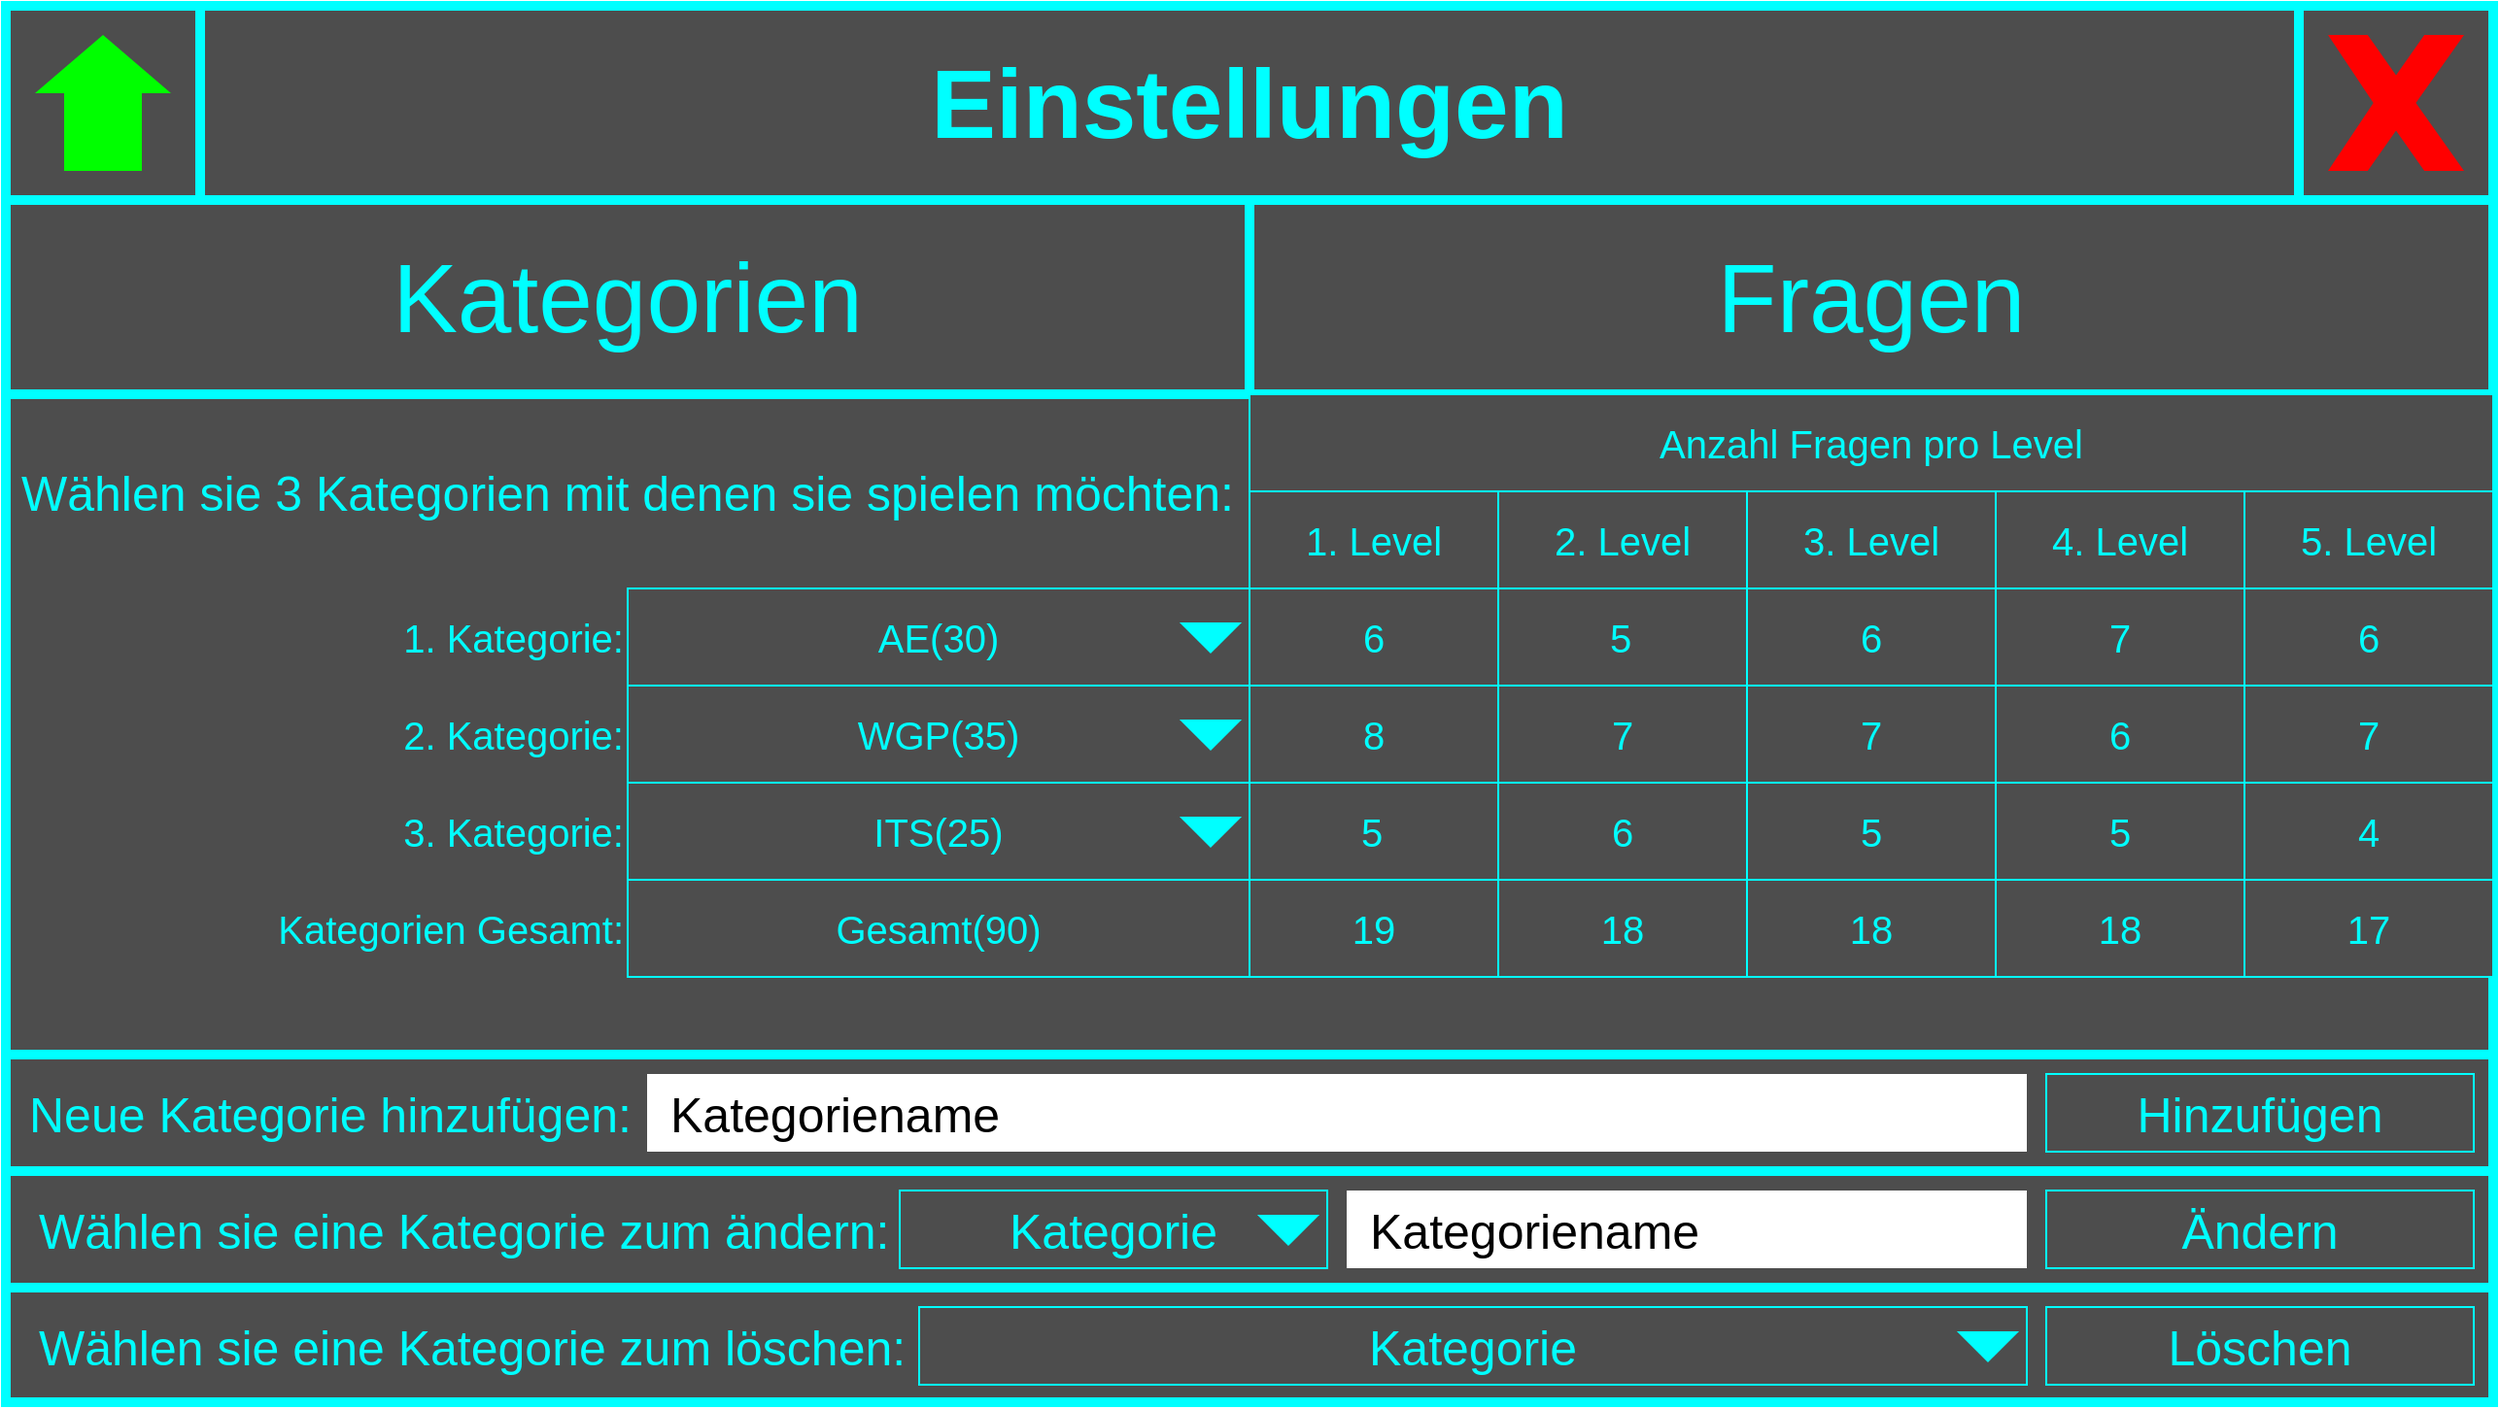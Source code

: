 <mxfile version="14.6.10" type="device"><diagram id="7ufu-2xWMey9KHMllkBW" name="Page-1"><mxGraphModel dx="1038" dy="1648" grid="1" gridSize="10" guides="1" tooltips="1" connect="1" arrows="1" fold="1" page="1" pageScale="1" pageWidth="827" pageHeight="1169" math="0" shadow="0"><root><mxCell id="0"/><mxCell id="1" parent="0"/><mxCell id="PIx4minwWeIDictenfKv-2" value="" style="rounded=0;whiteSpace=wrap;html=1;strokeWidth=5;strokeColor=#00FFFF;fillColor=#4D4D4D;" parent="1" vertex="1"><mxGeometry x="10" y="-1160" width="1280" height="719" as="geometry"/></mxCell><mxCell id="hrVlhJLjyYroPqGzbjyj-2" value="" style="rounded=0;whiteSpace=wrap;html=1;labelBackgroundColor=none;strokeColor=#00FFFF;strokeWidth=5;fillColor=#4D4D4D;" parent="1" vertex="1"><mxGeometry x="10" y="-1160" width="1280" height="100" as="geometry"/></mxCell><mxCell id="PIx4minwWeIDictenfKv-20" value="" style="whiteSpace=wrap;html=1;aspect=fixed;strokeColor=#00FFFF;strokeWidth=5;fillColor=#4D4D4D;" parent="1" vertex="1"><mxGeometry x="1190" y="-1160" width="100" height="100" as="geometry"/></mxCell><mxCell id="PIx4minwWeIDictenfKv-21" value="" style="verticalLabelPosition=bottom;verticalAlign=top;html=1;shape=mxgraph.basic.x;fillColor=#FF0000;strokeColor=none;" parent="1" vertex="1"><mxGeometry x="1205" y="-1145" width="70" height="70" as="geometry"/></mxCell><mxCell id="PIx4minwWeIDictenfKv-22" value="" style="whiteSpace=wrap;html=1;aspect=fixed;strokeWidth=5;strokeColor=#00FFFF;fillColor=#4D4D4D;" parent="1" vertex="1"><mxGeometry x="10" y="-1160" width="100" height="100" as="geometry"/></mxCell><mxCell id="PIx4minwWeIDictenfKv-30" value="" style="group" parent="1" vertex="1" connectable="0"><mxGeometry x="25" y="-1145" width="70" height="70" as="geometry"/></mxCell><mxCell id="PIx4minwWeIDictenfKv-28" value="" style="triangle;whiteSpace=wrap;html=1;direction=north;strokeColor=none;fillColor=#00FF00;" parent="PIx4minwWeIDictenfKv-30" vertex="1"><mxGeometry width="70" height="30" as="geometry"/></mxCell><mxCell id="PIx4minwWeIDictenfKv-29" value="" style="whiteSpace=wrap;html=1;aspect=fixed;strokeColor=none;fillColor=#00FF00;" parent="PIx4minwWeIDictenfKv-30" vertex="1"><mxGeometry x="15" y="30" width="40" height="40" as="geometry"/></mxCell><mxCell id="PIx4minwWeIDictenfKv-70" value="&lt;b&gt;&lt;font style=&quot;font-size: 50px&quot;&gt;&lt;font color=&quot;#00FFFF&quot;&gt;Einstellungen&lt;/font&gt;&lt;/font&gt;&lt;/b&gt;" style="text;html=1;strokeColor=none;fillColor=none;align=center;verticalAlign=middle;whiteSpace=wrap;rounded=0;startSize=30;" parent="1" vertex="1"><mxGeometry x="110" y="-1160" width="1080" height="100" as="geometry"/></mxCell><mxCell id="sjBBq2X07iO_ERmzi-DA-1" value="" style="rounded=0;whiteSpace=wrap;html=1;labelBackgroundColor=none;fontColor=#FF0000;strokeColor=#00FFFF;strokeWidth=5;fillColor=#4D4D4D;align=left;" parent="1" vertex="1"><mxGeometry x="10" y="-1060" width="640" height="100" as="geometry"/></mxCell><mxCell id="sjBBq2X07iO_ERmzi-DA-3" value="" style="rounded=0;whiteSpace=wrap;html=1;labelBackgroundColor=none;fontColor=#FF0000;strokeColor=#00FFFF;strokeWidth=5;fillColor=#4D4D4D;align=left;" parent="1" vertex="1"><mxGeometry x="650" y="-1060" width="640" height="100" as="geometry"/></mxCell><mxCell id="sjBBq2X07iO_ERmzi-DA-4" value="&lt;font style=&quot;font-size: 50px&quot;&gt;&lt;font color=&quot;#00FFFF&quot;&gt;Kategorien&lt;/font&gt;&lt;/font&gt;" style="text;html=1;strokeColor=none;fillColor=none;align=center;verticalAlign=middle;whiteSpace=wrap;rounded=0;startSize=30;" parent="1" vertex="1"><mxGeometry x="10" y="-1060" width="640" height="100" as="geometry"/></mxCell><mxCell id="sjBBq2X07iO_ERmzi-DA-5" value="&lt;font style=&quot;font-size: 50px&quot;&gt;&lt;font color=&quot;#00FFFF&quot;&gt;Fragen&lt;/font&gt;&lt;/font&gt;" style="text;html=1;strokeColor=none;fillColor=none;align=center;verticalAlign=middle;whiteSpace=wrap;rounded=0;startSize=30;" parent="1" vertex="1"><mxGeometry x="650" y="-1060" width="640" height="100" as="geometry"/></mxCell><mxCell id="sjBBq2X07iO_ERmzi-DA-7" value="&lt;font style=&quot;font-size: 25px&quot; color=&quot;#00FFFF&quot;&gt;Wählen sie 3 Kategorien mit denen sie spielen möchten:&lt;/font&gt;" style="text;html=1;strokeColor=none;fillColor=none;align=center;verticalAlign=middle;whiteSpace=wrap;rounded=0;labelBackgroundColor=none;fontColor=#FF0000;" parent="1" vertex="1"><mxGeometry x="10" y="-960" width="640" height="100" as="geometry"/></mxCell><mxCell id="y6dfgPu-Hvc1mwl7-cgn-1" value="&lt;div align=&quot;right&quot;&gt;&lt;font style=&quot;font-size: 20px&quot; color=&quot;#00FFFF&quot;&gt;1. Kategorie:&lt;/font&gt;&lt;/div&gt;" style="text;html=1;strokeColor=none;fillColor=none;align=right;verticalAlign=middle;whiteSpace=wrap;rounded=0;" parent="1" vertex="1"><mxGeometry x="10" y="-860" width="320" height="50" as="geometry"/></mxCell><mxCell id="y6dfgPu-Hvc1mwl7-cgn-2" value="&lt;div align=&quot;right&quot;&gt;&lt;font style=&quot;font-size: 20px&quot; color=&quot;#00FFFF&quot;&gt;2. Kategorie:&lt;/font&gt;&lt;/div&gt;" style="text;html=1;strokeColor=none;fillColor=none;align=right;verticalAlign=middle;whiteSpace=wrap;rounded=0;" parent="1" vertex="1"><mxGeometry x="10" y="-810" width="320" height="50" as="geometry"/></mxCell><mxCell id="y6dfgPu-Hvc1mwl7-cgn-3" value="&lt;div align=&quot;right&quot;&gt;&lt;font style=&quot;font-size: 20px&quot; color=&quot;#00FFFF&quot;&gt;3. Kategorie:&lt;/font&gt;&lt;/div&gt;" style="text;html=1;strokeColor=none;fillColor=none;align=right;verticalAlign=middle;whiteSpace=wrap;rounded=0;" parent="1" vertex="1"><mxGeometry x="10" y="-760" width="320" height="50" as="geometry"/></mxCell><mxCell id="y6dfgPu-Hvc1mwl7-cgn-4" value="&lt;div align=&quot;right&quot;&gt;&lt;font style=&quot;font-size: 20px&quot; color=&quot;#00FFFF&quot;&gt;Kategorien Gesamt:&lt;/font&gt;&lt;/div&gt;" style="text;html=1;strokeColor=none;fillColor=none;align=right;verticalAlign=middle;whiteSpace=wrap;rounded=0;" parent="1" vertex="1"><mxGeometry x="10" y="-710" width="320" height="50" as="geometry"/></mxCell><mxCell id="y6dfgPu-Hvc1mwl7-cgn-6" value="" style="rounded=0;whiteSpace=wrap;html=1;strokeColor=#00FFFF;fillColor=#4D4D4D;" parent="1" vertex="1"><mxGeometry x="330" y="-860" width="320" height="50" as="geometry"/></mxCell><mxCell id="y6dfgPu-Hvc1mwl7-cgn-7" value="" style="rounded=0;whiteSpace=wrap;html=1;strokeColor=#00FFFF;fillColor=#4D4D4D;" parent="1" vertex="1"><mxGeometry x="330" y="-810" width="320" height="50" as="geometry"/></mxCell><mxCell id="y6dfgPu-Hvc1mwl7-cgn-8" value="" style="rounded=0;whiteSpace=wrap;html=1;strokeColor=#00FFFF;fillColor=#4D4D4D;" parent="1" vertex="1"><mxGeometry x="330" y="-760" width="320" height="50" as="geometry"/></mxCell><mxCell id="y6dfgPu-Hvc1mwl7-cgn-9" value="" style="rounded=0;whiteSpace=wrap;html=1;strokeColor=#00FFFF;fillColor=#4D4D4D;" parent="1" vertex="1"><mxGeometry x="330" y="-710" width="320" height="50" as="geometry"/></mxCell><mxCell id="y6dfgPu-Hvc1mwl7-cgn-10" value="" style="rounded=0;whiteSpace=wrap;html=1;strokeColor=#00FFFF;fillColor=#4D4D4D;" parent="1" vertex="1"><mxGeometry x="650" y="-960" width="640" height="50" as="geometry"/></mxCell><mxCell id="y6dfgPu-Hvc1mwl7-cgn-11" value="&lt;div align=&quot;center&quot;&gt;&lt;font style=&quot;font-size: 20px&quot; color=&quot;#00FFFF&quot;&gt;Anzahl Fragen pro Level&lt;br&gt;&lt;/font&gt;&lt;/div&gt;" style="text;html=1;strokeColor=none;fillColor=none;align=center;verticalAlign=middle;whiteSpace=wrap;rounded=0;" parent="1" vertex="1"><mxGeometry x="650" y="-960" width="640" height="50" as="geometry"/></mxCell><mxCell id="y6dfgPu-Hvc1mwl7-cgn-12" value="" style="rounded=0;whiteSpace=wrap;html=1;strokeColor=#00FFFF;fillColor=#4D4D4D;" parent="1" vertex="1"><mxGeometry x="650" y="-910" width="128" height="50" as="geometry"/></mxCell><mxCell id="y6dfgPu-Hvc1mwl7-cgn-13" value="" style="rounded=0;whiteSpace=wrap;html=1;strokeColor=#00FFFF;fillColor=#4D4D4D;" parent="1" vertex="1"><mxGeometry x="778" y="-910" width="128" height="50" as="geometry"/></mxCell><mxCell id="y6dfgPu-Hvc1mwl7-cgn-14" value="" style="rounded=0;whiteSpace=wrap;html=1;strokeColor=#00FFFF;fillColor=#4D4D4D;" parent="1" vertex="1"><mxGeometry x="906" y="-910" width="128" height="50" as="geometry"/></mxCell><mxCell id="y6dfgPu-Hvc1mwl7-cgn-15" value="" style="rounded=0;whiteSpace=wrap;html=1;strokeColor=#00FFFF;fillColor=#4D4D4D;" parent="1" vertex="1"><mxGeometry x="1034" y="-910" width="128" height="50" as="geometry"/></mxCell><mxCell id="y6dfgPu-Hvc1mwl7-cgn-16" value="" style="rounded=0;whiteSpace=wrap;html=1;strokeColor=#00FFFF;fillColor=#4D4D4D;" parent="1" vertex="1"><mxGeometry x="1162" y="-910" width="128" height="50" as="geometry"/></mxCell><mxCell id="y6dfgPu-Hvc1mwl7-cgn-17" value="" style="rounded=0;whiteSpace=wrap;html=1;strokeColor=#00FFFF;fillColor=#4D4D4D;" parent="1" vertex="1"><mxGeometry x="650" y="-860" width="128" height="50" as="geometry"/></mxCell><mxCell id="y6dfgPu-Hvc1mwl7-cgn-18" value="" style="rounded=0;whiteSpace=wrap;html=1;strokeColor=#00FFFF;fillColor=#4D4D4D;" parent="1" vertex="1"><mxGeometry x="778" y="-860" width="128" height="50" as="geometry"/></mxCell><mxCell id="y6dfgPu-Hvc1mwl7-cgn-19" value="" style="rounded=0;whiteSpace=wrap;html=1;strokeColor=#00FFFF;fillColor=#4D4D4D;" parent="1" vertex="1"><mxGeometry x="906" y="-860" width="128" height="50" as="geometry"/></mxCell><mxCell id="y6dfgPu-Hvc1mwl7-cgn-20" value="" style="rounded=0;whiteSpace=wrap;html=1;strokeColor=#00FFFF;fillColor=#4D4D4D;" parent="1" vertex="1"><mxGeometry x="1034" y="-860" width="128" height="50" as="geometry"/></mxCell><mxCell id="y6dfgPu-Hvc1mwl7-cgn-21" value="" style="rounded=0;whiteSpace=wrap;html=1;strokeColor=#00FFFF;fillColor=#4D4D4D;" parent="1" vertex="1"><mxGeometry x="1162" y="-860" width="128" height="50" as="geometry"/></mxCell><mxCell id="y6dfgPu-Hvc1mwl7-cgn-22" value="" style="rounded=0;whiteSpace=wrap;html=1;strokeColor=#00FFFF;fillColor=#4D4D4D;" parent="1" vertex="1"><mxGeometry x="650" y="-810" width="128" height="50" as="geometry"/></mxCell><mxCell id="y6dfgPu-Hvc1mwl7-cgn-23" value="" style="rounded=0;whiteSpace=wrap;html=1;strokeColor=#00FFFF;fillColor=#4D4D4D;" parent="1" vertex="1"><mxGeometry x="778" y="-810" width="128" height="50" as="geometry"/></mxCell><mxCell id="y6dfgPu-Hvc1mwl7-cgn-24" value="" style="rounded=0;whiteSpace=wrap;html=1;strokeColor=#00FFFF;fillColor=#4D4D4D;" parent="1" vertex="1"><mxGeometry x="906" y="-810" width="128" height="50" as="geometry"/></mxCell><mxCell id="y6dfgPu-Hvc1mwl7-cgn-25" value="" style="rounded=0;whiteSpace=wrap;html=1;strokeColor=#00FFFF;fillColor=#4D4D4D;" parent="1" vertex="1"><mxGeometry x="1034" y="-810" width="128" height="50" as="geometry"/></mxCell><mxCell id="y6dfgPu-Hvc1mwl7-cgn-26" value="" style="rounded=0;whiteSpace=wrap;html=1;strokeColor=#00FFFF;fillColor=#4D4D4D;" parent="1" vertex="1"><mxGeometry x="1162" y="-810" width="128" height="50" as="geometry"/></mxCell><mxCell id="y6dfgPu-Hvc1mwl7-cgn-27" value="" style="rounded=0;whiteSpace=wrap;html=1;strokeColor=#00FFFF;fillColor=#4D4D4D;" parent="1" vertex="1"><mxGeometry x="650" y="-760" width="128" height="50" as="geometry"/></mxCell><mxCell id="y6dfgPu-Hvc1mwl7-cgn-28" value="" style="rounded=0;whiteSpace=wrap;html=1;strokeColor=#00FFFF;fillColor=#4D4D4D;" parent="1" vertex="1"><mxGeometry x="778" y="-760" width="128" height="50" as="geometry"/></mxCell><mxCell id="y6dfgPu-Hvc1mwl7-cgn-29" value="" style="rounded=0;whiteSpace=wrap;html=1;strokeColor=#00FFFF;fillColor=#4D4D4D;" parent="1" vertex="1"><mxGeometry x="906" y="-760" width="128" height="50" as="geometry"/></mxCell><mxCell id="y6dfgPu-Hvc1mwl7-cgn-30" value="" style="rounded=0;whiteSpace=wrap;html=1;strokeColor=#00FFFF;fillColor=#4D4D4D;" parent="1" vertex="1"><mxGeometry x="1034" y="-760" width="128" height="50" as="geometry"/></mxCell><mxCell id="y6dfgPu-Hvc1mwl7-cgn-31" value="" style="rounded=0;whiteSpace=wrap;html=1;strokeColor=#00FFFF;fillColor=#4D4D4D;" parent="1" vertex="1"><mxGeometry x="1162" y="-760" width="128" height="50" as="geometry"/></mxCell><mxCell id="y6dfgPu-Hvc1mwl7-cgn-32" value="" style="rounded=0;whiteSpace=wrap;html=1;strokeColor=#00FFFF;fillColor=#4D4D4D;" parent="1" vertex="1"><mxGeometry x="650" y="-710" width="128" height="50" as="geometry"/></mxCell><mxCell id="y6dfgPu-Hvc1mwl7-cgn-33" value="" style="rounded=0;whiteSpace=wrap;html=1;strokeColor=#00FFFF;fillColor=#4D4D4D;" parent="1" vertex="1"><mxGeometry x="778" y="-710" width="128" height="50" as="geometry"/></mxCell><mxCell id="y6dfgPu-Hvc1mwl7-cgn-34" value="" style="rounded=0;whiteSpace=wrap;html=1;strokeColor=#00FFFF;fillColor=#4D4D4D;" parent="1" vertex="1"><mxGeometry x="906" y="-710" width="128" height="50" as="geometry"/></mxCell><mxCell id="y6dfgPu-Hvc1mwl7-cgn-35" value="" style="rounded=0;whiteSpace=wrap;html=1;strokeColor=#00FFFF;fillColor=#4D4D4D;" parent="1" vertex="1"><mxGeometry x="1034" y="-710" width="128" height="50" as="geometry"/></mxCell><mxCell id="y6dfgPu-Hvc1mwl7-cgn-36" value="" style="rounded=0;whiteSpace=wrap;html=1;strokeColor=#00FFFF;fillColor=#4D4D4D;" parent="1" vertex="1"><mxGeometry x="1162" y="-710" width="128" height="50" as="geometry"/></mxCell><mxCell id="y6dfgPu-Hvc1mwl7-cgn-37" value="&lt;div&gt;&lt;font style=&quot;font-size: 20px&quot; color=&quot;#00FFFF&quot;&gt;1. Level&lt;br&gt;&lt;/font&gt;&lt;/div&gt;" style="text;html=1;strokeColor=none;fillColor=none;align=center;verticalAlign=middle;whiteSpace=wrap;rounded=0;" parent="1" vertex="1"><mxGeometry x="650" y="-910" width="128" height="50" as="geometry"/></mxCell><mxCell id="y6dfgPu-Hvc1mwl7-cgn-38" value="&lt;div&gt;&lt;font style=&quot;font-size: 20px&quot; color=&quot;#00FFFF&quot;&gt;2. Level&lt;br&gt;&lt;/font&gt;&lt;/div&gt;" style="text;html=1;strokeColor=none;fillColor=none;align=center;verticalAlign=middle;whiteSpace=wrap;rounded=0;" parent="1" vertex="1"><mxGeometry x="778" y="-910" width="128" height="50" as="geometry"/></mxCell><mxCell id="y6dfgPu-Hvc1mwl7-cgn-39" value="&lt;div&gt;&lt;font style=&quot;font-size: 20px&quot; color=&quot;#00FFFF&quot;&gt;3. Level&lt;br&gt;&lt;/font&gt;&lt;/div&gt;" style="text;html=1;strokeColor=none;fillColor=none;align=center;verticalAlign=middle;whiteSpace=wrap;rounded=0;" parent="1" vertex="1"><mxGeometry x="906" y="-910" width="128" height="50" as="geometry"/></mxCell><mxCell id="y6dfgPu-Hvc1mwl7-cgn-40" value="&lt;div&gt;&lt;font style=&quot;font-size: 20px&quot; color=&quot;#00FFFF&quot;&gt;4. Level&lt;br&gt;&lt;/font&gt;&lt;/div&gt;" style="text;html=1;strokeColor=none;fillColor=none;align=center;verticalAlign=middle;whiteSpace=wrap;rounded=0;" parent="1" vertex="1"><mxGeometry x="1034" y="-910" width="128" height="50" as="geometry"/></mxCell><mxCell id="y6dfgPu-Hvc1mwl7-cgn-41" value="&lt;div&gt;&lt;font style=&quot;font-size: 20px&quot; color=&quot;#00FFFF&quot;&gt;5. Level&lt;br&gt;&lt;/font&gt;&lt;/div&gt;" style="text;html=1;strokeColor=none;fillColor=none;align=center;verticalAlign=middle;whiteSpace=wrap;rounded=0;" parent="1" vertex="1"><mxGeometry x="1162" y="-910" width="128" height="50" as="geometry"/></mxCell><mxCell id="y6dfgPu-Hvc1mwl7-cgn-43" value="&lt;div&gt;&lt;font style=&quot;font-size: 20px&quot; color=&quot;#00FFFF&quot;&gt;AE(30)&lt;/font&gt;&lt;/div&gt;" style="text;html=1;strokeColor=none;fillColor=none;align=center;verticalAlign=middle;whiteSpace=wrap;rounded=0;" parent="1" vertex="1"><mxGeometry x="330" y="-860" width="320" height="50" as="geometry"/></mxCell><mxCell id="y6dfgPu-Hvc1mwl7-cgn-44" value="&lt;div&gt;&lt;font style=&quot;font-size: 20px&quot; color=&quot;#00FFFF&quot;&gt;WGP(35)&lt;/font&gt;&lt;/div&gt;" style="text;html=1;strokeColor=none;fillColor=none;align=center;verticalAlign=middle;whiteSpace=wrap;rounded=0;" parent="1" vertex="1"><mxGeometry x="330" y="-810" width="320" height="50" as="geometry"/></mxCell><mxCell id="y6dfgPu-Hvc1mwl7-cgn-45" value="&lt;div&gt;&lt;font style=&quot;font-size: 20px&quot; color=&quot;#00FFFF&quot;&gt;ITS(25)&lt;/font&gt;&lt;/div&gt;" style="text;html=1;strokeColor=none;fillColor=none;align=center;verticalAlign=middle;whiteSpace=wrap;rounded=0;" parent="1" vertex="1"><mxGeometry x="330" y="-760" width="320" height="50" as="geometry"/></mxCell><mxCell id="y6dfgPu-Hvc1mwl7-cgn-46" value="&lt;font style=&quot;font-size: 20px&quot; color=&quot;#00FFFF&quot;&gt;Gesamt(90)&lt;/font&gt;" style="text;html=1;strokeColor=none;fillColor=none;align=center;verticalAlign=middle;whiteSpace=wrap;rounded=0;" parent="1" vertex="1"><mxGeometry x="330" y="-710" width="320" height="50" as="geometry"/></mxCell><mxCell id="y6dfgPu-Hvc1mwl7-cgn-47" value="&lt;div&gt;&lt;font style=&quot;font-size: 20px&quot; color=&quot;#00FFFF&quot;&gt;6&lt;br&gt;&lt;/font&gt;&lt;/div&gt;" style="text;html=1;strokeColor=none;fillColor=none;align=center;verticalAlign=middle;whiteSpace=wrap;rounded=0;" parent="1" vertex="1"><mxGeometry x="650" y="-860" width="128" height="50" as="geometry"/></mxCell><mxCell id="y6dfgPu-Hvc1mwl7-cgn-48" value="&lt;div&gt;&lt;font style=&quot;font-size: 20px&quot; color=&quot;#00FFFF&quot;&gt;5&lt;br&gt;&lt;/font&gt;&lt;/div&gt;" style="text;html=1;strokeColor=none;fillColor=none;align=center;verticalAlign=middle;whiteSpace=wrap;rounded=0;" parent="1" vertex="1"><mxGeometry x="777" y="-860" width="128" height="50" as="geometry"/></mxCell><mxCell id="y6dfgPu-Hvc1mwl7-cgn-49" value="&lt;div&gt;&lt;font style=&quot;font-size: 20px&quot; color=&quot;#00FFFF&quot;&gt;6&lt;br&gt;&lt;/font&gt;&lt;/div&gt;" style="text;html=1;strokeColor=none;fillColor=none;align=center;verticalAlign=middle;whiteSpace=wrap;rounded=0;" parent="1" vertex="1"><mxGeometry x="906" y="-860" width="128" height="50" as="geometry"/></mxCell><mxCell id="y6dfgPu-Hvc1mwl7-cgn-50" value="&lt;div&gt;&lt;font style=&quot;font-size: 20px&quot; color=&quot;#00FFFF&quot;&gt;7&lt;/font&gt;&lt;/div&gt;" style="text;html=1;strokeColor=none;fillColor=none;align=center;verticalAlign=middle;whiteSpace=wrap;rounded=0;" parent="1" vertex="1"><mxGeometry x="1034" y="-860" width="128" height="50" as="geometry"/></mxCell><mxCell id="y6dfgPu-Hvc1mwl7-cgn-51" value="&lt;div&gt;&lt;font style=&quot;font-size: 20px&quot; color=&quot;#00FFFF&quot;&gt;6&lt;br&gt;&lt;/font&gt;&lt;/div&gt;" style="text;html=1;strokeColor=none;fillColor=none;align=center;verticalAlign=middle;whiteSpace=wrap;rounded=0;" parent="1" vertex="1"><mxGeometry x="1162" y="-860" width="128" height="50" as="geometry"/></mxCell><mxCell id="y6dfgPu-Hvc1mwl7-cgn-52" value="&lt;div&gt;&lt;font style=&quot;font-size: 20px&quot; color=&quot;#00FFFF&quot;&gt;8&lt;br&gt;&lt;/font&gt;&lt;/div&gt;" style="text;html=1;strokeColor=none;fillColor=none;align=center;verticalAlign=middle;whiteSpace=wrap;rounded=0;" parent="1" vertex="1"><mxGeometry x="650" y="-810" width="128" height="50" as="geometry"/></mxCell><mxCell id="y6dfgPu-Hvc1mwl7-cgn-53" value="&lt;div&gt;&lt;font style=&quot;font-size: 20px&quot; color=&quot;#00FFFF&quot;&gt;7&lt;/font&gt;&lt;/div&gt;" style="text;html=1;strokeColor=none;fillColor=none;align=center;verticalAlign=middle;whiteSpace=wrap;rounded=0;" parent="1" vertex="1"><mxGeometry x="778" y="-810" width="128" height="50" as="geometry"/></mxCell><mxCell id="y6dfgPu-Hvc1mwl7-cgn-54" value="&lt;div&gt;&lt;font style=&quot;font-size: 20px&quot; color=&quot;#00FFFF&quot;&gt;7&lt;/font&gt;&lt;/div&gt;" style="text;html=1;strokeColor=none;fillColor=none;align=center;verticalAlign=middle;whiteSpace=wrap;rounded=0;" parent="1" vertex="1"><mxGeometry x="906" y="-810" width="128" height="50" as="geometry"/></mxCell><mxCell id="y6dfgPu-Hvc1mwl7-cgn-55" value="&lt;div&gt;&lt;font style=&quot;font-size: 20px&quot; color=&quot;#00FFFF&quot;&gt;6&lt;/font&gt;&lt;/div&gt;" style="text;html=1;strokeColor=none;fillColor=none;align=center;verticalAlign=middle;whiteSpace=wrap;rounded=0;" parent="1" vertex="1"><mxGeometry x="1034" y="-810" width="128" height="50" as="geometry"/></mxCell><mxCell id="y6dfgPu-Hvc1mwl7-cgn-56" value="&lt;div&gt;&lt;font style=&quot;font-size: 20px&quot; color=&quot;#00FFFF&quot;&gt;7&lt;/font&gt;&lt;/div&gt;" style="text;html=1;strokeColor=none;fillColor=none;align=center;verticalAlign=middle;whiteSpace=wrap;rounded=0;" parent="1" vertex="1"><mxGeometry x="1162" y="-810" width="128" height="50" as="geometry"/></mxCell><mxCell id="y6dfgPu-Hvc1mwl7-cgn-57" value="&lt;div&gt;&lt;font style=&quot;font-size: 20px&quot; color=&quot;#00FFFF&quot;&gt;5&lt;br&gt;&lt;/font&gt;&lt;/div&gt;" style="text;html=1;strokeColor=none;fillColor=none;align=center;verticalAlign=middle;whiteSpace=wrap;rounded=0;" parent="1" vertex="1"><mxGeometry x="906" y="-760" width="128" height="50" as="geometry"/></mxCell><mxCell id="y6dfgPu-Hvc1mwl7-cgn-58" value="&lt;div&gt;&lt;font style=&quot;font-size: 20px&quot; color=&quot;#00FFFF&quot;&gt;5&lt;br&gt;&lt;/font&gt;&lt;/div&gt;" style="text;html=1;strokeColor=none;fillColor=none;align=center;verticalAlign=middle;whiteSpace=wrap;rounded=0;" parent="1" vertex="1"><mxGeometry x="1034" y="-760" width="128" height="50" as="geometry"/></mxCell><mxCell id="y6dfgPu-Hvc1mwl7-cgn-59" value="&lt;div&gt;&lt;font style=&quot;font-size: 20px&quot; color=&quot;#00FFFF&quot;&gt;5&lt;br&gt;&lt;/font&gt;&lt;/div&gt;" style="text;html=1;strokeColor=none;fillColor=none;align=center;verticalAlign=middle;whiteSpace=wrap;rounded=0;" parent="1" vertex="1"><mxGeometry x="649" y="-760" width="128" height="50" as="geometry"/></mxCell><mxCell id="y6dfgPu-Hvc1mwl7-cgn-60" value="&lt;div&gt;&lt;font style=&quot;font-size: 20px&quot; color=&quot;#00FFFF&quot;&gt;6&lt;br&gt;&lt;/font&gt;&lt;/div&gt;" style="text;html=1;strokeColor=none;fillColor=none;align=center;verticalAlign=middle;whiteSpace=wrap;rounded=0;" parent="1" vertex="1"><mxGeometry x="778" y="-760" width="128" height="50" as="geometry"/></mxCell><mxCell id="y6dfgPu-Hvc1mwl7-cgn-61" value="&lt;div&gt;&lt;font style=&quot;font-size: 20px&quot; color=&quot;#00FFFF&quot;&gt;4&lt;br&gt;&lt;/font&gt;&lt;/div&gt;" style="text;html=1;strokeColor=none;fillColor=none;align=center;verticalAlign=middle;whiteSpace=wrap;rounded=0;" parent="1" vertex="1"><mxGeometry x="1162" y="-760" width="128" height="50" as="geometry"/></mxCell><mxCell id="y6dfgPu-Hvc1mwl7-cgn-62" value="&lt;div&gt;&lt;font style=&quot;font-size: 20px&quot; color=&quot;#00FFFF&quot;&gt;19&lt;br&gt;&lt;/font&gt;&lt;/div&gt;" style="text;html=1;strokeColor=none;fillColor=none;align=center;verticalAlign=middle;whiteSpace=wrap;rounded=0;" parent="1" vertex="1"><mxGeometry x="650" y="-710" width="128" height="50" as="geometry"/></mxCell><mxCell id="y6dfgPu-Hvc1mwl7-cgn-63" value="&lt;div&gt;&lt;font style=&quot;font-size: 20px&quot; color=&quot;#00FFFF&quot;&gt;18&lt;br&gt;&lt;/font&gt;&lt;/div&gt;" style="text;html=1;strokeColor=none;fillColor=none;align=center;verticalAlign=middle;whiteSpace=wrap;rounded=0;" parent="1" vertex="1"><mxGeometry x="778" y="-710" width="128" height="50" as="geometry"/></mxCell><mxCell id="y6dfgPu-Hvc1mwl7-cgn-64" value="&lt;div&gt;&lt;font style=&quot;font-size: 20px&quot; color=&quot;#00FFFF&quot;&gt;18&lt;br&gt;&lt;/font&gt;&lt;/div&gt;" style="text;html=1;strokeColor=none;fillColor=none;align=center;verticalAlign=middle;whiteSpace=wrap;rounded=0;" parent="1" vertex="1"><mxGeometry x="906" y="-710" width="128" height="50" as="geometry"/></mxCell><mxCell id="y6dfgPu-Hvc1mwl7-cgn-65" value="&lt;div&gt;&lt;font style=&quot;font-size: 20px&quot; color=&quot;#00FFFF&quot;&gt;18&lt;br&gt;&lt;/font&gt;&lt;/div&gt;" style="text;html=1;strokeColor=none;fillColor=none;align=center;verticalAlign=middle;whiteSpace=wrap;rounded=0;" parent="1" vertex="1"><mxGeometry x="1034" y="-710" width="128" height="50" as="geometry"/></mxCell><mxCell id="y6dfgPu-Hvc1mwl7-cgn-66" value="&lt;div&gt;&lt;font style=&quot;font-size: 20px&quot; color=&quot;#00FFFF&quot;&gt;17&lt;br&gt;&lt;/font&gt;&lt;/div&gt;" style="text;html=1;strokeColor=none;fillColor=none;align=center;verticalAlign=middle;whiteSpace=wrap;rounded=0;" parent="1" vertex="1"><mxGeometry x="1162" y="-710" width="128" height="50" as="geometry"/></mxCell><mxCell id="T2e6TXy8Re8sRtVsRHi8-1" value="" style="rounded=0;whiteSpace=wrap;html=1;strokeColor=#00FFFF;fillColor=none;strokeWidth=5;" vertex="1" parent="1"><mxGeometry x="10" y="-620" width="1280" height="60" as="geometry"/></mxCell><mxCell id="T2e6TXy8Re8sRtVsRHi8-2" value="" style="rounded=0;whiteSpace=wrap;html=1;strokeColor=#00FFFF;fillColor=none;strokeWidth=5;" vertex="1" parent="1"><mxGeometry x="10" y="-560" width="1280" height="60" as="geometry"/></mxCell><mxCell id="T2e6TXy8Re8sRtVsRHi8-3" value="Neue Kategorie hinzufügen:" style="text;html=1;strokeColor=none;fillColor=none;align=left;verticalAlign=middle;whiteSpace=wrap;rounded=0;fontColor=#00FFFF;fontSize=25;" vertex="1" parent="1"><mxGeometry x="20" y="-620" width="320" height="60" as="geometry"/></mxCell><mxCell id="T2e6TXy8Re8sRtVsRHi8-4" value="" style="rounded=0;whiteSpace=wrap;html=1;fontSize=25;fontColor=#00FFFF;strokeWidth=5;align=left;strokeColor=none;" vertex="1" parent="1"><mxGeometry x="340" y="-610" width="710" height="40" as="geometry"/></mxCell><mxCell id="T2e6TXy8Re8sRtVsRHi8-5" value="Hinzufügen" style="text;html=1;fillColor=none;align=center;verticalAlign=middle;whiteSpace=wrap;rounded=0;fontColor=#00FFFF;fontSize=25;strokeColor=#00FFFF;" vertex="1" parent="1"><mxGeometry x="1060" y="-610" width="220" height="40" as="geometry"/></mxCell><mxCell id="T2e6TXy8Re8sRtVsRHi8-7" value="Wählen sie eine Kategorie zum ändern:" style="text;html=1;strokeColor=none;fillColor=none;align=left;verticalAlign=middle;whiteSpace=wrap;rounded=0;fontColor=#00FFFF;fontSize=25;" vertex="1" parent="1"><mxGeometry x="25" y="-560" width="445" height="60" as="geometry"/></mxCell><mxCell id="T2e6TXy8Re8sRtVsRHi8-8" value="Ändern" style="text;html=1;fillColor=none;align=center;verticalAlign=middle;whiteSpace=wrap;rounded=0;fontColor=#00FFFF;fontSize=25;strokeColor=#00FFFF;" vertex="1" parent="1"><mxGeometry x="1060" y="-550" width="220" height="40" as="geometry"/></mxCell><mxCell id="T2e6TXy8Re8sRtVsRHi8-10" value="Kategorie" style="text;html=1;fillColor=none;align=center;verticalAlign=middle;whiteSpace=wrap;rounded=0;fontColor=#00FFFF;fontSize=25;strokeColor=#00FFFF;" vertex="1" parent="1"><mxGeometry x="470" y="-550" width="220" height="40" as="geometry"/></mxCell><mxCell id="T2e6TXy8Re8sRtVsRHi8-11" value="" style="rounded=0;whiteSpace=wrap;html=1;fontSize=25;fontColor=#00FFFF;strokeWidth=5;align=left;strokeColor=none;" vertex="1" parent="1"><mxGeometry x="700" y="-550" width="350" height="40" as="geometry"/></mxCell><mxCell id="T2e6TXy8Re8sRtVsRHi8-12" value="Kategoriename" style="text;html=1;fillColor=none;align=left;verticalAlign=middle;whiteSpace=wrap;rounded=0;fontSize=25;" vertex="1" parent="1"><mxGeometry x="350" y="-610" width="700" height="40" as="geometry"/></mxCell><mxCell id="T2e6TXy8Re8sRtVsRHi8-13" value="Kategoriename" style="text;html=1;fillColor=none;align=left;verticalAlign=middle;whiteSpace=wrap;rounded=0;fontSize=25;" vertex="1" parent="1"><mxGeometry x="710" y="-550" width="340" height="40" as="geometry"/></mxCell><mxCell id="T2e6TXy8Re8sRtVsRHi8-14" value="Wählen sie eine Kategorie zum löschen:" style="text;html=1;strokeColor=none;fillColor=none;align=left;verticalAlign=middle;whiteSpace=wrap;rounded=0;fontColor=#00FFFF;fontSize=25;" vertex="1" parent="1"><mxGeometry x="25" y="-500" width="455" height="60" as="geometry"/></mxCell><mxCell id="T2e6TXy8Re8sRtVsRHi8-15" value="Kategorie" style="text;html=1;fillColor=none;align=center;verticalAlign=middle;whiteSpace=wrap;rounded=0;fontColor=#00FFFF;fontSize=25;strokeColor=#00FFFF;" vertex="1" parent="1"><mxGeometry x="480" y="-490" width="570" height="40" as="geometry"/></mxCell><mxCell id="T2e6TXy8Re8sRtVsRHi8-16" value="Löschen" style="text;html=1;fillColor=none;align=center;verticalAlign=middle;whiteSpace=wrap;rounded=0;fontColor=#00FFFF;fontSize=25;strokeColor=#00FFFF;" vertex="1" parent="1"><mxGeometry x="1060" y="-490" width="220" height="40" as="geometry"/></mxCell><mxCell id="T2e6TXy8Re8sRtVsRHi8-17" value="" style="triangle;whiteSpace=wrap;html=1;fontSize=25;fontColor=#000000;strokeColor=#00FFFF;strokeWidth=5;align=left;direction=south;fillColor=#00FFFF;" vertex="1" parent="1"><mxGeometry x="660" y="-535" width="20" height="10" as="geometry"/></mxCell><mxCell id="T2e6TXy8Re8sRtVsRHi8-18" value="" style="triangle;whiteSpace=wrap;html=1;fontSize=25;fontColor=#000000;strokeColor=#00FFFF;strokeWidth=5;align=left;direction=south;fillColor=#00FFFF;" vertex="1" parent="1"><mxGeometry x="1020" y="-475" width="20" height="10" as="geometry"/></mxCell><mxCell id="T2e6TXy8Re8sRtVsRHi8-19" value="" style="triangle;whiteSpace=wrap;html=1;fontSize=25;fontColor=#000000;strokeColor=#00FFFF;strokeWidth=5;align=left;direction=south;fillColor=#00FFFF;" vertex="1" parent="1"><mxGeometry x="620" y="-790" width="20" height="10" as="geometry"/></mxCell><mxCell id="T2e6TXy8Re8sRtVsRHi8-20" value="" style="triangle;whiteSpace=wrap;html=1;fontSize=25;fontColor=#000000;strokeColor=#00FFFF;strokeWidth=5;align=left;direction=south;fillColor=#00FFFF;" vertex="1" parent="1"><mxGeometry x="620" y="-840" width="20" height="10" as="geometry"/></mxCell><mxCell id="T2e6TXy8Re8sRtVsRHi8-22" value="" style="triangle;whiteSpace=wrap;html=1;fontSize=25;fontColor=#000000;strokeColor=#00FFFF;strokeWidth=5;align=left;direction=south;fillColor=#00FFFF;" vertex="1" parent="1"><mxGeometry x="620" y="-740" width="20" height="10" as="geometry"/></mxCell></root></mxGraphModel></diagram></mxfile>